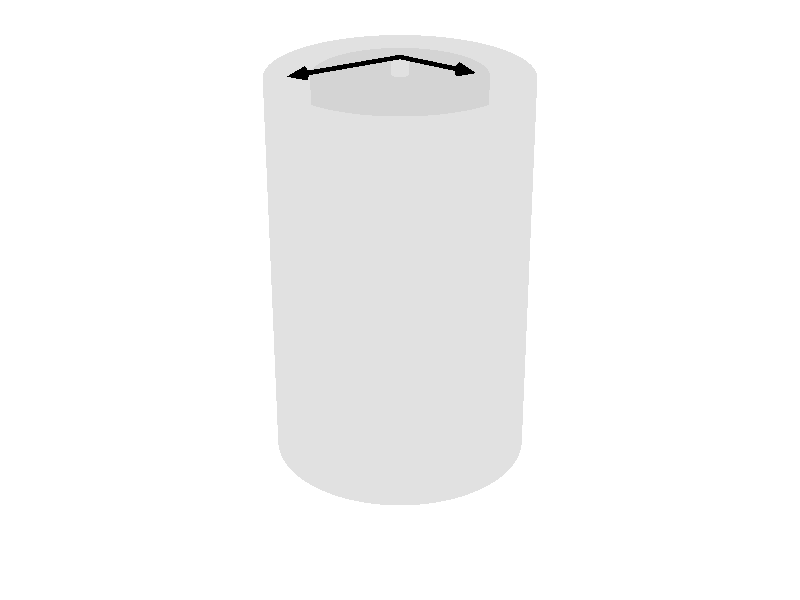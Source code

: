 #include "colors.inc"
#include "textures.inc"

#declare h = 927.0;   // height of tc
#declare hmid = 536.0; // height of mid cylinder
#declare gap = 5.0; // size of gap between cylinders
#declare ric = 200.0; // radius of ic
#declare roc = 279.4; // radius of oc
#declare roco = 305;  // radius of outside of oc
#declare cap = 20;    // thickness of caps
#declare tar = 10;   // thickness of arrows
#declare rar1 = 45;   // position between gap for arrow
#declare Random_1 = seed (5513);
#declare Random_2 = seed (5612);
#declare Random_3 = seed (5716);
#declare camh = -550;   // position between gap for arrow


global_settings { assumed_gamma 1.0 }

camera {
  location <0, 1500, -3200>
  look_at <0, -100, 0>
  angle 30
  //up    <0,1,0>
  //right  <1.5,0,0>
}

background { color White } // to make easy to see

light_source { <300, 0, -1000> White }

// middle cylinder
cylinder {
  <0, -hmid/2, 0>,     // Center of one end
  <0, hmid/2, 0>,     // Center of other end
  ric            // Radius
  //open           // Remove end caps
  texture {
          Chrome_Metal
  }
  finish {
    reflection 0.10
    //ambient rgb <0.3,0.1,0.1>  //a pink ambient
  }
  //texture{ pigment{color Gray}
  //  finish{phong .5}}
}

// bot cylinder
cylinder {
  <0, -h/2, 0>,     // Center of one end
  <0, -hmid/2-gap, 0>,     // Center of other end
  ric            // Radius
  //open           // Remove end caps
  //texture{ pigment{color Gray}
  //  finish{phong .5}}
  texture {
          Chrome_Metal
  }
  finish {
    reflection 0.05
  }
}

// top cylinder
cylinder {
  <0, hmid/2+gap, 0>,     // Center of other end
  <0, h/2, 0>,     // Center of one end
  ric            // Radius
  open           // Remove end caps
  //texture{ pigment{color Gray}
  //  finish{phong .5}}
  texture {
          Chrome_Metal
  }
  finish {
    reflection 0.10
  }  
}

disc {
  <0, h/2, 0>,     // Center of one end
  <0, h/2+5, 0>,     // normal
  ric
  texture {
          Chrome_Metal
  }
  finish {
    diffuse .6
    reflection 0.0
  }   
}

// outer cylinder
difference {
    cylinder {
  		<0, -h/2, 0>,     // Center of one end
  		<0, h/2, 0>,     // Center of other end
  		roco
  		open
  	} 
    cylinder {
  		<0, -h/2, 0>,    // Center of one end
  		<0, h/2, 0>,     // Center of other end
  		roc 
  		open
  	}
    texture{ pigment{color Gray transmit .8 }
    //finish{phong .8}
    }
    //interior {ior 1}
}

// top outer cylinder cap
//cylinder {
//  <0, h/2, 0>,    // Center of one end
//  <0, h/2+cap, 0>,     // Center of other end
//  roco           // Radius
//  texture{ pigment{color Gray}finish{phong .8}}
//}

// bottom outer cylinder cap
difference{
  cylinder {
    <0, -h/2, 0>,    // Center of one end
    <0, -h/2-cap, 0>,     // Center of other end
    roco           // Radius
    texture{ pigment{color Gray}finish{phong .9}}
    //texture {
    //  Chrome_Metal
    //}
  }
  //difference{
    //cylinder {
      //<0, -h/2+0.1, 0>,    // Center of one end
      //<0, -h/2-cap-0.1, 0>,     // Center of other end
      //roco-25          // Radius
    //}
    //cylinder {
      //<0, -h/2+0.2, 0>,    // Center of one end
      //<0, -h/2-cap-0.2, 0>,     // Center of other end
      //ric-10          // Radius
    //}
    //box {
        //<1000, camh , +60>,
        //<-1000, camh + 120, 1000>
        ////texture {pigment{color Black}}
        //rotate <0, 35, 0>
    //}
    //box {
        //<1000, camh , -60>,
        //<-1000, camh + 120, -1000>
        ////texture {pigment{color Black}}
        //rotate <0, 35, 0>
    //}
    //box {
        //<ric-20, camh , 1000>,
        //<-1000, camh + 120, -1000>
        ////texture {pigment{color Black}}
        //rotate <0, 35, 0>
    //}
  //}
}

// particle
//sphere {
//	<0, 0, ric + (roc-ric)/2>,
//	4
//  texture {pigment {color White} finish {phong .8}}
//}

disc {
  <0, h/2, 0>,
  <0, h/2+5, 0>,
  roco,
  roc
  texture{ pigment{color Gray transmit .5 }}
}

// shaft
cylinder {
  <0, h/2, 0>,
  <0, h/2+30, 0>,
  20
  pigment{ Gray }
  //texture {
  //        Chrome_Metal
  //}
  finish {
    ambient .2
    diffuse .6
    specular .75
    roughness .001
    reflection {
       .5
    }
  } 
}

// Blue arrow
//union {
  //difference {
    //torus {
      //ric+rar1,
      //tar
      ////pigment { color Blue }
    //}
    //box {
      //<ric+rar1+tar, tar , 0>,
      //<-ric-rar1-tar, -tar, +ric+rar1+tar>
      //rotate <0, 35, 0>
    //}
    //box {
      //<ric+rar1+tar, tar , 0>,
      //<-ric-rar1-tar, -tar, +ric+rar1+tar>
      //rotate <0, -35, 0>
    //}
  //}
  //cone {
    //<-ric-rar1, 0, 0>,
    //0,
    //<-ric-rar1, 0 , 50>,
    //25
    //rotate <0, -155, 0>
    ////pigment { color Blue }
  //}
  //rotate <0, -30, 0>
  //translate <0, 150, 0>
  //no_shadow
  //rotate <0, 0.15*360, 0>
  //texture {
    //Chrome_Metal
    //pigment{color Blue}
    //finish {
      //reflection 0.0
    //}
  //}
//}

//// red arrow
//union {
//  difference {
//    torus {
//      roc+rar1,
//      tar
//      pigment { color Red }
//    }
//    box {
//      <roc+rar1+tar, tar , 0>,
//      <-roc-rar1-tar, -tar, +roc+rar1+tar>
//      rotate <0, 40, 0>
//    }
//    box {
//      <roc+rar1+tar, tar , 0>,
//      <-roc-rar1-tar, -tar, +roc+rar1+tar>
//      rotate <0, -40, 0>
//    }
//  }
//  cone {
//    <roc+rar1, 0, 0>,
//    25,
//    <roc+rar1, 0 , 50>,
//    0
//    rotate <0, 40, 0>
//    pigment { color Red }
//  }
//  rotate <0, 30, 0>
//  translate <0, -120, 0>
//  no_shadow
//  rotate <0, clock*-360, 0>
//}

// particles
//#for (Cntr, -100, 130, 30)
  //cylinder {
    //<ric+rar1, Cntr, 0>,
    //<ric+rar1, Cntr+0, 50>,
    //10
    //pigment { color Yellow}
    //rotate <0, -20 + int( 200*rand( Random_1) ) , 0>
  //}
//#end
//#for (Cntr, -h/2+20, -140, 30)
  //cylinder {
    //<ric+rar1, Cntr, 0>,
    //<ric+rar1, Cntr+0, 50>,
    //10
    //pigment { color Yellow}
    //rotate <0, -20 + int( 200*rand( Random_2) ) , 0>
  //}
//#end
//#for (Cntr, 170, h/2-40, 30)
  //cylinder {
    //<ric+rar1, Cntr, 0>,
    //<ric+rar1, Cntr+0, 50>,
    //10
    //pigment { color Yellow}
    //rotate <0, -20 + int( 200*rand( Random_3) ) , 0>
  //}
//#end

// Radius identation
union {
  cylinder {
    <0, h/2+40, 0>,
    <ric-45, h/2+40, 0>,
    5
  }
  cone {
    <ric-45, h/2+40, 0>,
    15,
    <ric, h/2+40, 0>,
    0
  }
  pigment { color Black}
  rotate <0, 35, 0>
}

union {
  cylinder {
    <0, h/2+40, 0>,
    <roc-45, h/2+40, 0>,
    5
  }
  cone {
    <roc-45, h/2+40, 0>,
    15,
    <roc, h/2+40, 0>,
    0
  }
  pigment { color Black}
  rotate <0, 150, 0>
}

// LDA laser
//union {
  //cylinder {
    //<roc+200, 0, 0>,
    //<roc+300, 0, 0>,
    //45
    //texture {
            //Chrome_Metal
    //}
    //finish {
      //reflection 0.01
      //ambient Black
      ////ambient rgb <0.3,0.1,0.1>  //a pink ambient
    //}
    //no_shadow
  //}
  //cylinder {
    //<roc+300, 0, 0>,
    //<roc+500, 0, 0>,
    //40
    //texture {
            //Chrome_Metal
    //}
    //finish {
      //reflection 0.01
      //ambient Black
      ////ambient rgb <0.3,0.1,0.1>  //a pink ambient
    //}
    //no_shadow
  //}
  //rotate <0, 35, 0>
//}

//// laser light
//union {
  //box {
    //<roc+200, 2, 50>,
    //<ric+10, -2, -50>
    ////pigment { color Green transmit .8}
    //pigment { color Green}
    //no_shadow
  //}
  ////cylinder {
    ////<roc+200, -18, 0>,
    ////<ric+40, 0, 0>,
    ////2
    //////pigment { color Green transmit .8}
    ////pigment { color Green}
    ////no_shadow
  ////}
  ////cylinder {
  ////  <roc+200, 0, 18>,
  ////  <ric+40, 0, 0>,
  ////  2
  ////  //pigment { color Green transmit .8}
  ////  pigment { color Blue}
  ////}
  ////cylinder {
  ////  <roc+200, 0 -18>,
  ////  <ric+40, 0, 0>,
  ////  2
  ////  //pigment { color Green transmit .8}
  ////  pigment { color Blue}
  ////}
  //rotate <0, 35, 0>
//}



//// Camera
//union {
  //cylinder {
    //<roc+200, camh, 0>,
    //<roc+300, camh, 0>,
    //45
  //texture {
          //Chrome_Metal
  //}
  //finish {
    //reflection 0.05
    //ambient Black
    ////ambient rgb <0.3,0.1,0.1>  //a pink ambient
  //}
    //no_shadow
  //}
  //box {
    //<roc+300, camh-50, -50>,
    //<roc+500, camh+50, 50>
  //texture {
          //Chrome_Metal
  //}
  //finish {
    //reflection 0.05
    //ambient Black
    ////ambient rgb <0.3,0.1,0.1>  //a pink ambient
  //}
  //}
  //rotate <0, 35, 0>
//}

//// Mirror

//box {
  //<-5, -60, -80>,
  //<5, 60, 80>
  //texture {
    //Chrome_Metal
    //pigment{color Gray}
    //finish {
      //reflection 0.4
    //}
  //}
  //rotate <0, 0, 45>
  //rotate <0, 35, 0>
  //translate <roc-80, camh-80, 0>
//}
